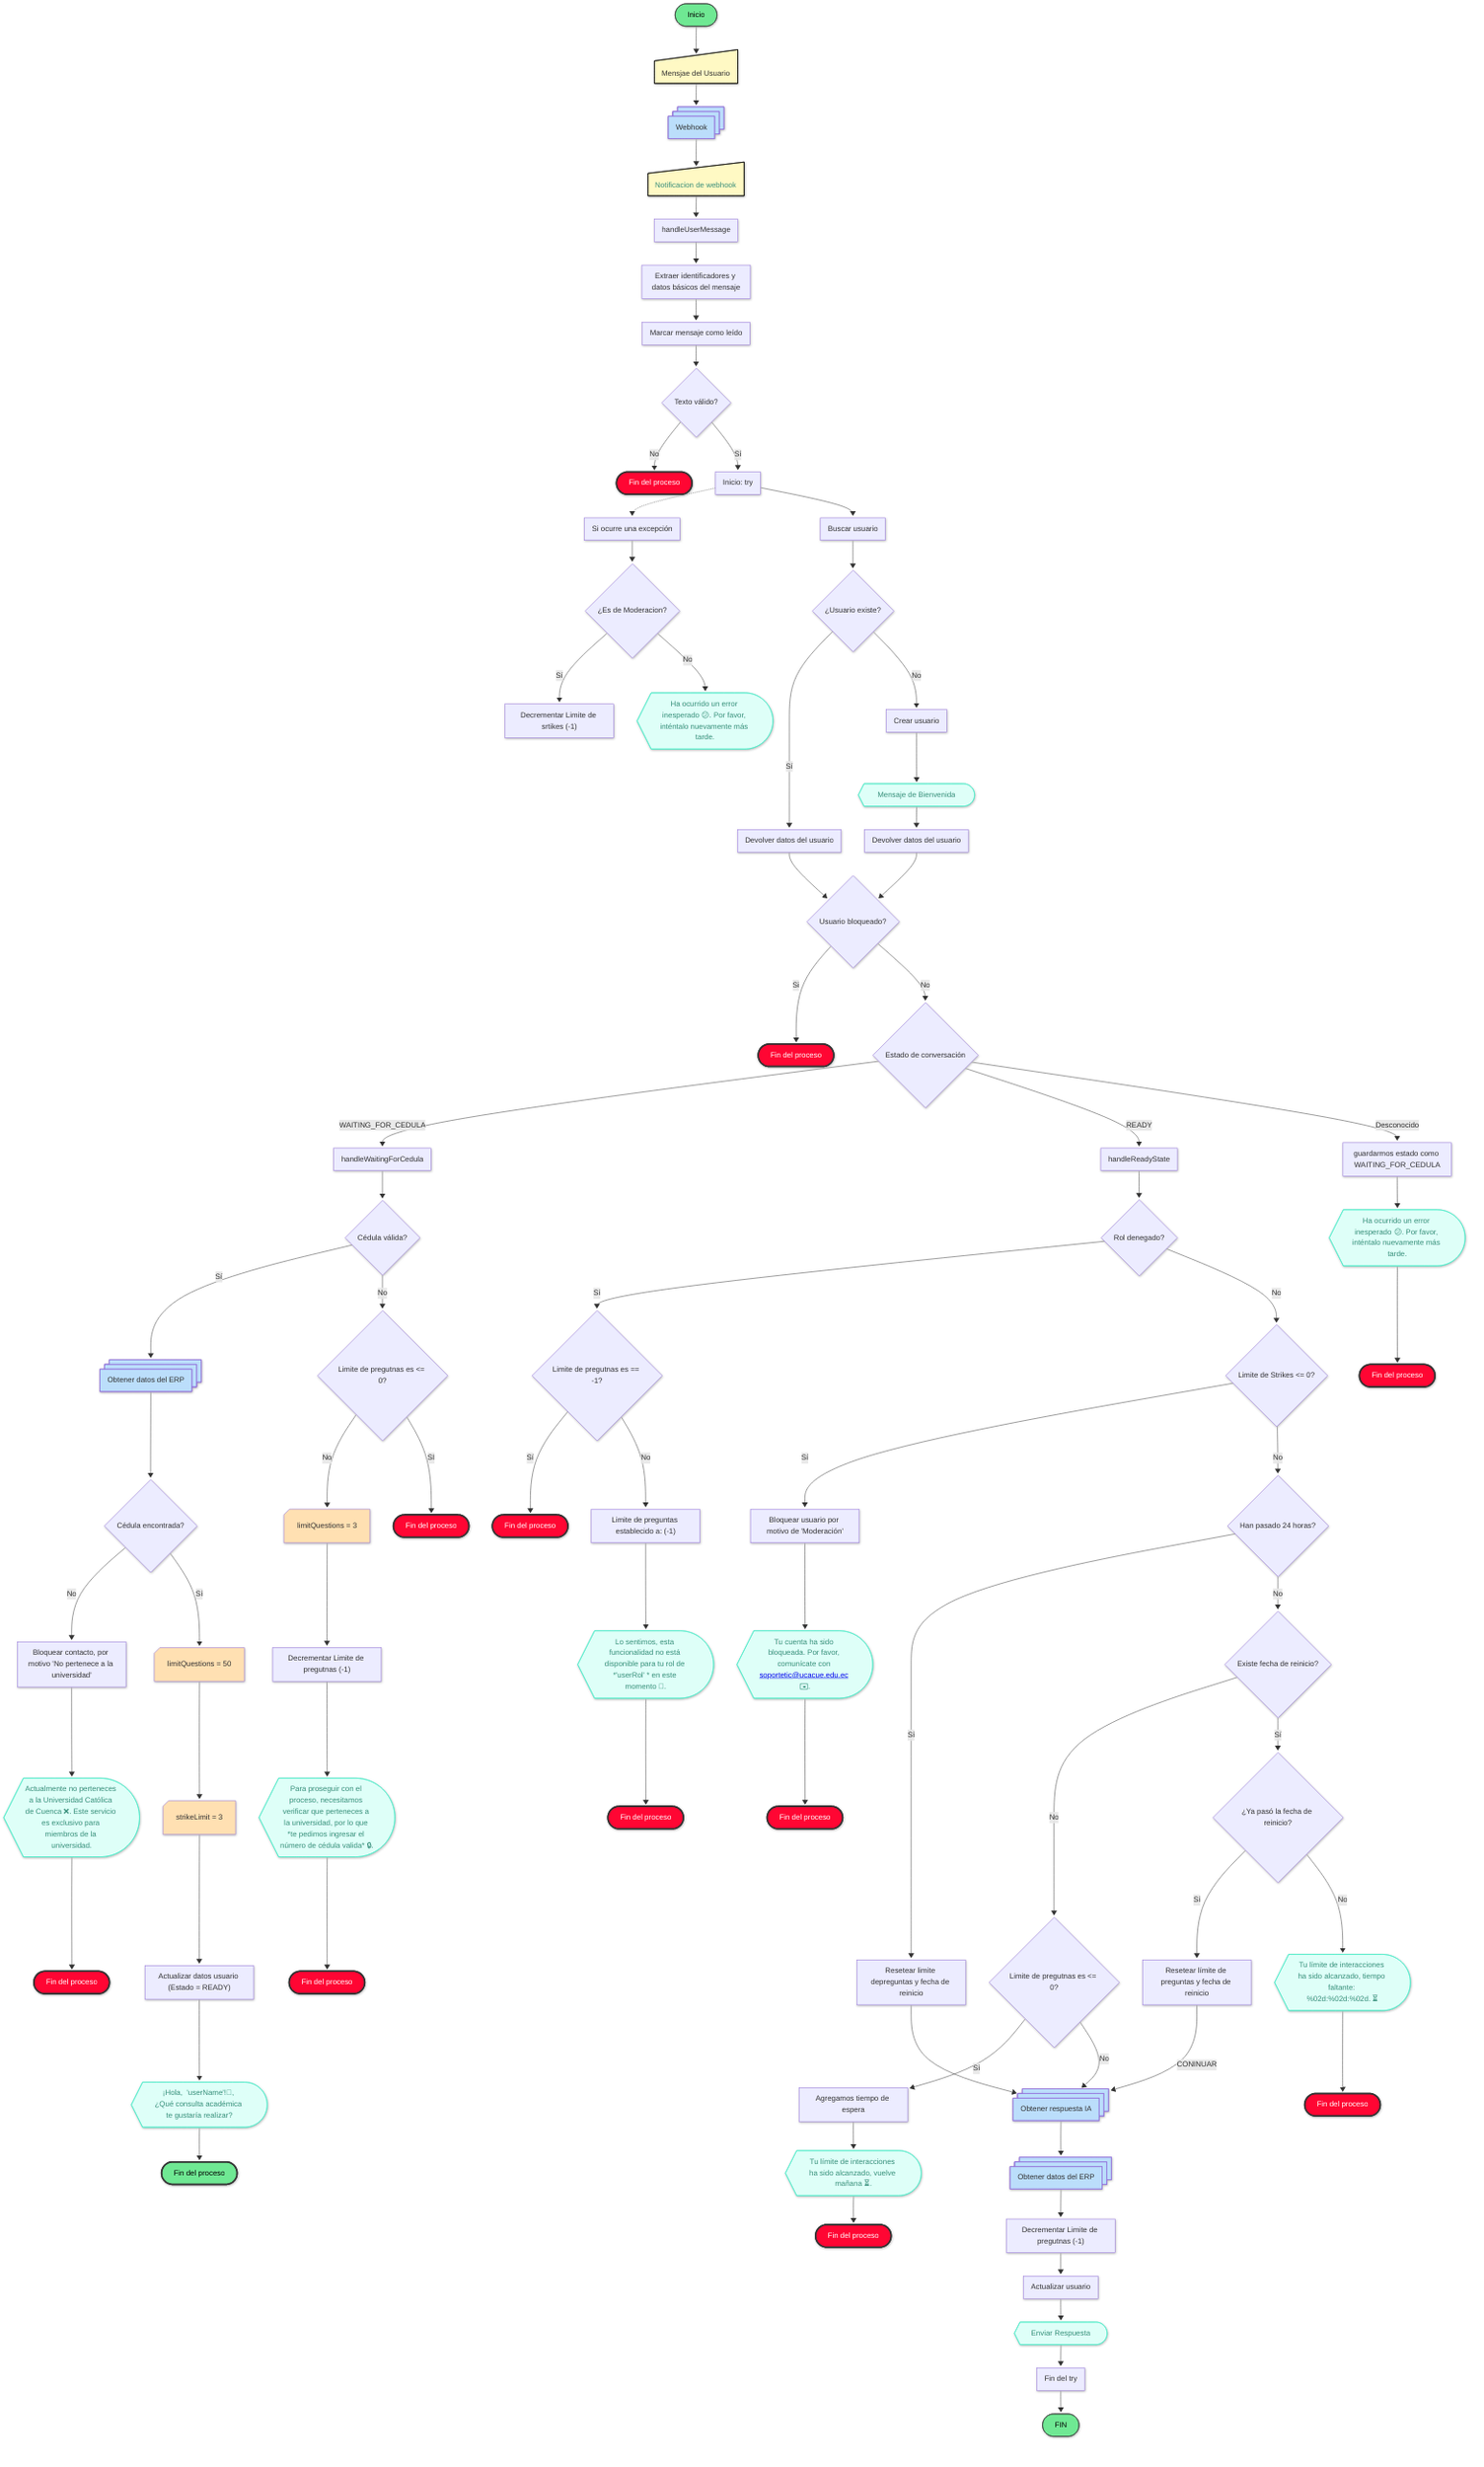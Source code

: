 ---
config:
  layout: fixed
  theme: default
  look: neo
---
flowchart TD
    A(["Inicio"]) --> Wm["Mensjae del Usuario"]
    Wm --> W["Webhook"]
    W --> A1["Notificacion de webhook"]
    A1 --> A2["handleUserMessage"]
    A2 --> B["Extraer identificadores y datos básicos del mensaje"]
    B --> B2["Marcar mensaje como leído"]
    B2 --> C{"Texto válido?"}
    C -- No --> D(["Fin del proceso"])
    C -- Sí --> TRY["Inicio: try"]
    TRY -.-> TRY1["Si ocurre una excepción"]
    TRY1 --> TRY2{"¿Es de Moderacion?"}
    TRY2 -- Sí --> TRY2A["Decrementar Limite de srtikes (-1)"]
    TRY2 -- No --> TRY2B["Ha ocurrido un error inesperado 😕. Por favor, inténtalo nuevamente más tarde."]
    TRY --> EU["Buscar usuario"]
    EU --> EU1{"¿Usuario existe?"}
    EU1 -- Sí --> EU3["Devolver datos del usuario"]
    EU1 -- No --> EU2["Crear usuario"]
    EU2 --> EU2A["Mensaje de Bienvenida"]
    EU2A --> EU4["Devolver datos del usuario"]
    EU3 --> E1{"Usuario bloqueado?"}
    EU4 --> E1
    E1 -- Si --> E1A(["Fin del proceso"])
    E1 -- No --> F{"Estado de conversación"}
    F -- WAITING_FOR_CEDULA --> G["handleWaitingForCedula"]
    F -- READY --> H["handleReadyState"]
    F -- Desconocido --> I["guardarmos estado como WAITING_FOR_CEDULA"]
    I --> I1["Ha ocurrido un error inesperado 😕. Por favor, inténtalo nuevamente más tarde."]
    I1 --> I1A(["Fin del proceso"])
    G --> G1{"Cédula válida?"}
    G1 -- Sí --> G3["Obtener datos del ERP"]
    G1 -- No --> G7{"Limite de pregutnas es &lt;= 0?"}
    G7 -- No --> G9["limitQuestions = 3"]
    G7 -- SI --> G7A(["Fin del proceso"])
    G9 --> G9A["Decrementar Limite de pregutnas (-1)"]
    G9A --> G10["Para proseguir con el proceso, necesitamos verificar que perteneces a la universidad, por lo que *te pedimos ingresar el número de cédula valida* 🔒."]
    G10 --> G10A(["Fin del proceso"])
    G3 --> G4{"Cédula encontrada?"}
    G4 -- No --> G5A@{ label: "Bloquear contacto, por motivo 'No pertenece a la universidad'" }
    G5A --> G5B["Actualmente no perteneces a la Universidad Católica de Cuenca ❌. Este servicio es exclusivo para miembros de la universidad."]
    G5B --> G5B1(["Fin del proceso"])
    G4 -- Sí --> G4A["limitQuestions = 50"]
    G4A --> G4A1["strikeLimit = 3"]
    G4A1 --> G6["Actualizar datos usuario (Estado = READY)"]
    G6 --> G6A@{ label: "¡Hola,  'userName'!👋, ¿Qué consulta académica te gustaría realizar?" }
    G6A --> G6A1(["Fin del proceso"])
    H --> H3{"Rol denegado?"}
    H3 -- Sí --> H4{"Limite de pregutnas es == -1?"}
    H4 -- Sí --> H5(["Fin del proceso"])
    H4 -- No --> H6["Limite de preguntas establecido a: (-1)"]
    H6 --> H61@{ label: "Lo sentimos, esta funcionalidad no está disponible para tu rol de *'userRol' * en este momento 🚫." }
    H61 --> H61A(["Fin del proceso"])
    H3 -- No --> H7{"Limite de Strikes &lt;= 0?"}
    H7 -- Sí --> H8@{ label: "Bloquear usuario por motivo de 'Moderación'" }
    H8 --> H81@{ label: "Tu cuenta ha sido bloqueada. Por favor, comunícate con <a href='mailto:soportetic@ucacue.edu.ec'>soportetic@ucacue.edu.ec</a> ✉️." }
    H81 --> H81A(["Fin del proceso"])
    H7 -- No --> H9{"Han pasado 24 horas?"}
    H9 -- Sí --> H10["Resetear limite depreguntas y fecha de reinicio"]
    H9 -- No --> H11{"Existe fecha de reinicio?"}
    H11 -- No --> H15{"Limite de pregutnas es &lt;= 0?"}
    H11 -- Sí --> H11a{"¿Ya pasó la fecha de reinicio?"}
    H11a -- Sí --> H12["Resetear límite de preguntas y fecha de reinicio"]
    H12 -- CONINUAR --> H17["Obtener respuesta IA"]
    H11a -- No --> H13["Tu límite de interacciones ha sido alcanzado, tiempo faltante: %02d:%02d:%02d. ⏳"]
    H13 --> H13A(["Fin del proceso"])
    H15 -- Sí --> H16["Agregamos tiempo de espera"]
    H16 --> H16A["Tu límite de interacciones ha sido alcanzado, vuelve mañana ⏳."]
    H16A --> H16A1(["Fin del proceso"])
    H15 -- No --> H17
    H10 --> H17
    H17 --> H18["Obtener datos del ERP"]
    H18 --> H19A["Decrementar Limite de pregutnas (-1)"]
    H19A --> H19["Actualizar usuario"]
    H19 --> H20["Enviar Respuesta"]
    H20 --> FinTry["Fin del try"]
    FinTry --> n2(["FIN"])
    Wm@{ shape: manual-input}
    W@{ shape: processes}
    A1@{ shape: manual-input}
    TRY2B@{ shape: curv-trap}
    EU2A@{ shape: curv-trap}
    I1@{ shape: curv-trap}
    G3@{ shape: processes}
    G9@{ shape: notch-rect}
    G10@{ shape: curv-trap}
    G5A@{ shape: rect}
    G5B@{ shape: curv-trap}
    G4A@{ shape: notch-rect}
    G4A1@{ shape: notch-rect}
    G6A@{ shape: curv-trap}
    H61@{ shape: curv-trap}
    H8@{ shape: rect}
    H81@{ shape: curv-trap}
    H17@{ shape: processes}
    H13@{ shape: curv-trap}
    H16A@{ shape: curv-trap}
    H18@{ shape: processes}
    H20@{ shape: curv-trap}
     Wm:::Class_01
     W:::Class_04
     A1:::Aqua
     A1:::Rose
     A1:::Sky
     A1:::Class_01
     TRY2B:::Aqua
     EU2A:::Aqua
     I1:::Aqua
     G3:::Class_04
     G9:::Class_03
     G10:::Aqua
     G5B:::Aqua
     G4A:::Class_03
     G4A1:::Class_03
     G6A:::Aqua
     H61:::Aqua
     H81:::Aqua
     H17:::Class_04
     H13:::Aqua
     H16A:::Aqua
     H18:::Class_04
     H20:::Aqua
    classDef Class_04 fill:#BBDEFB
    classDef Class_03 fill:#FFE0B2
    classDef Aqua stroke-width:1px, stroke-dasharray:none, stroke:#46EDC8, fill:#DEFFF8, color:#378E7A
    classDef Class_01 fill:#FFF9C4, stroke:#000000
    style I1A fill:#ff0633,stroke:#333,stroke-width:3px,color:#fff
    style G7A fill:#ff0633,stroke:#333,stroke-width:3px,color:#fff
    style G10A fill:#ff0633,stroke:#333,stroke-width:3px,color:#fff
    style G5B1 fill:#ff0633,stroke:#333,stroke-width:3px,color:#fff
    style G6A1 fill:#6fe893,stroke:#333,stroke-width:3px,color:#000000
    style H5 fill:#ff0633,stroke:#333,stroke-width:3px,color:#fff
    style H61A fill:#ff0633,stroke:#333,stroke-width:3px,color:#fff
    style H81A fill:#ff0633,stroke:#333,stroke-width:3px,color:#fff
    style H13A fill:#ff0633,stroke:#333,stroke-width:3px,color:#fff
    style H16A1 fill:#ff0633,stroke:#333,stroke-width:3px,color:#fff
    style n2 fill:#6fe893,stroke:#333, color:#000000
    style A fill:#6fe893,stroke:#333, color:#000000
    style D fill:#ff0633,stroke:#333,stroke-width:3px,color:#fff
    style E1A fill:#ff0633,stroke:#333,stroke-width:3px,color:#fff